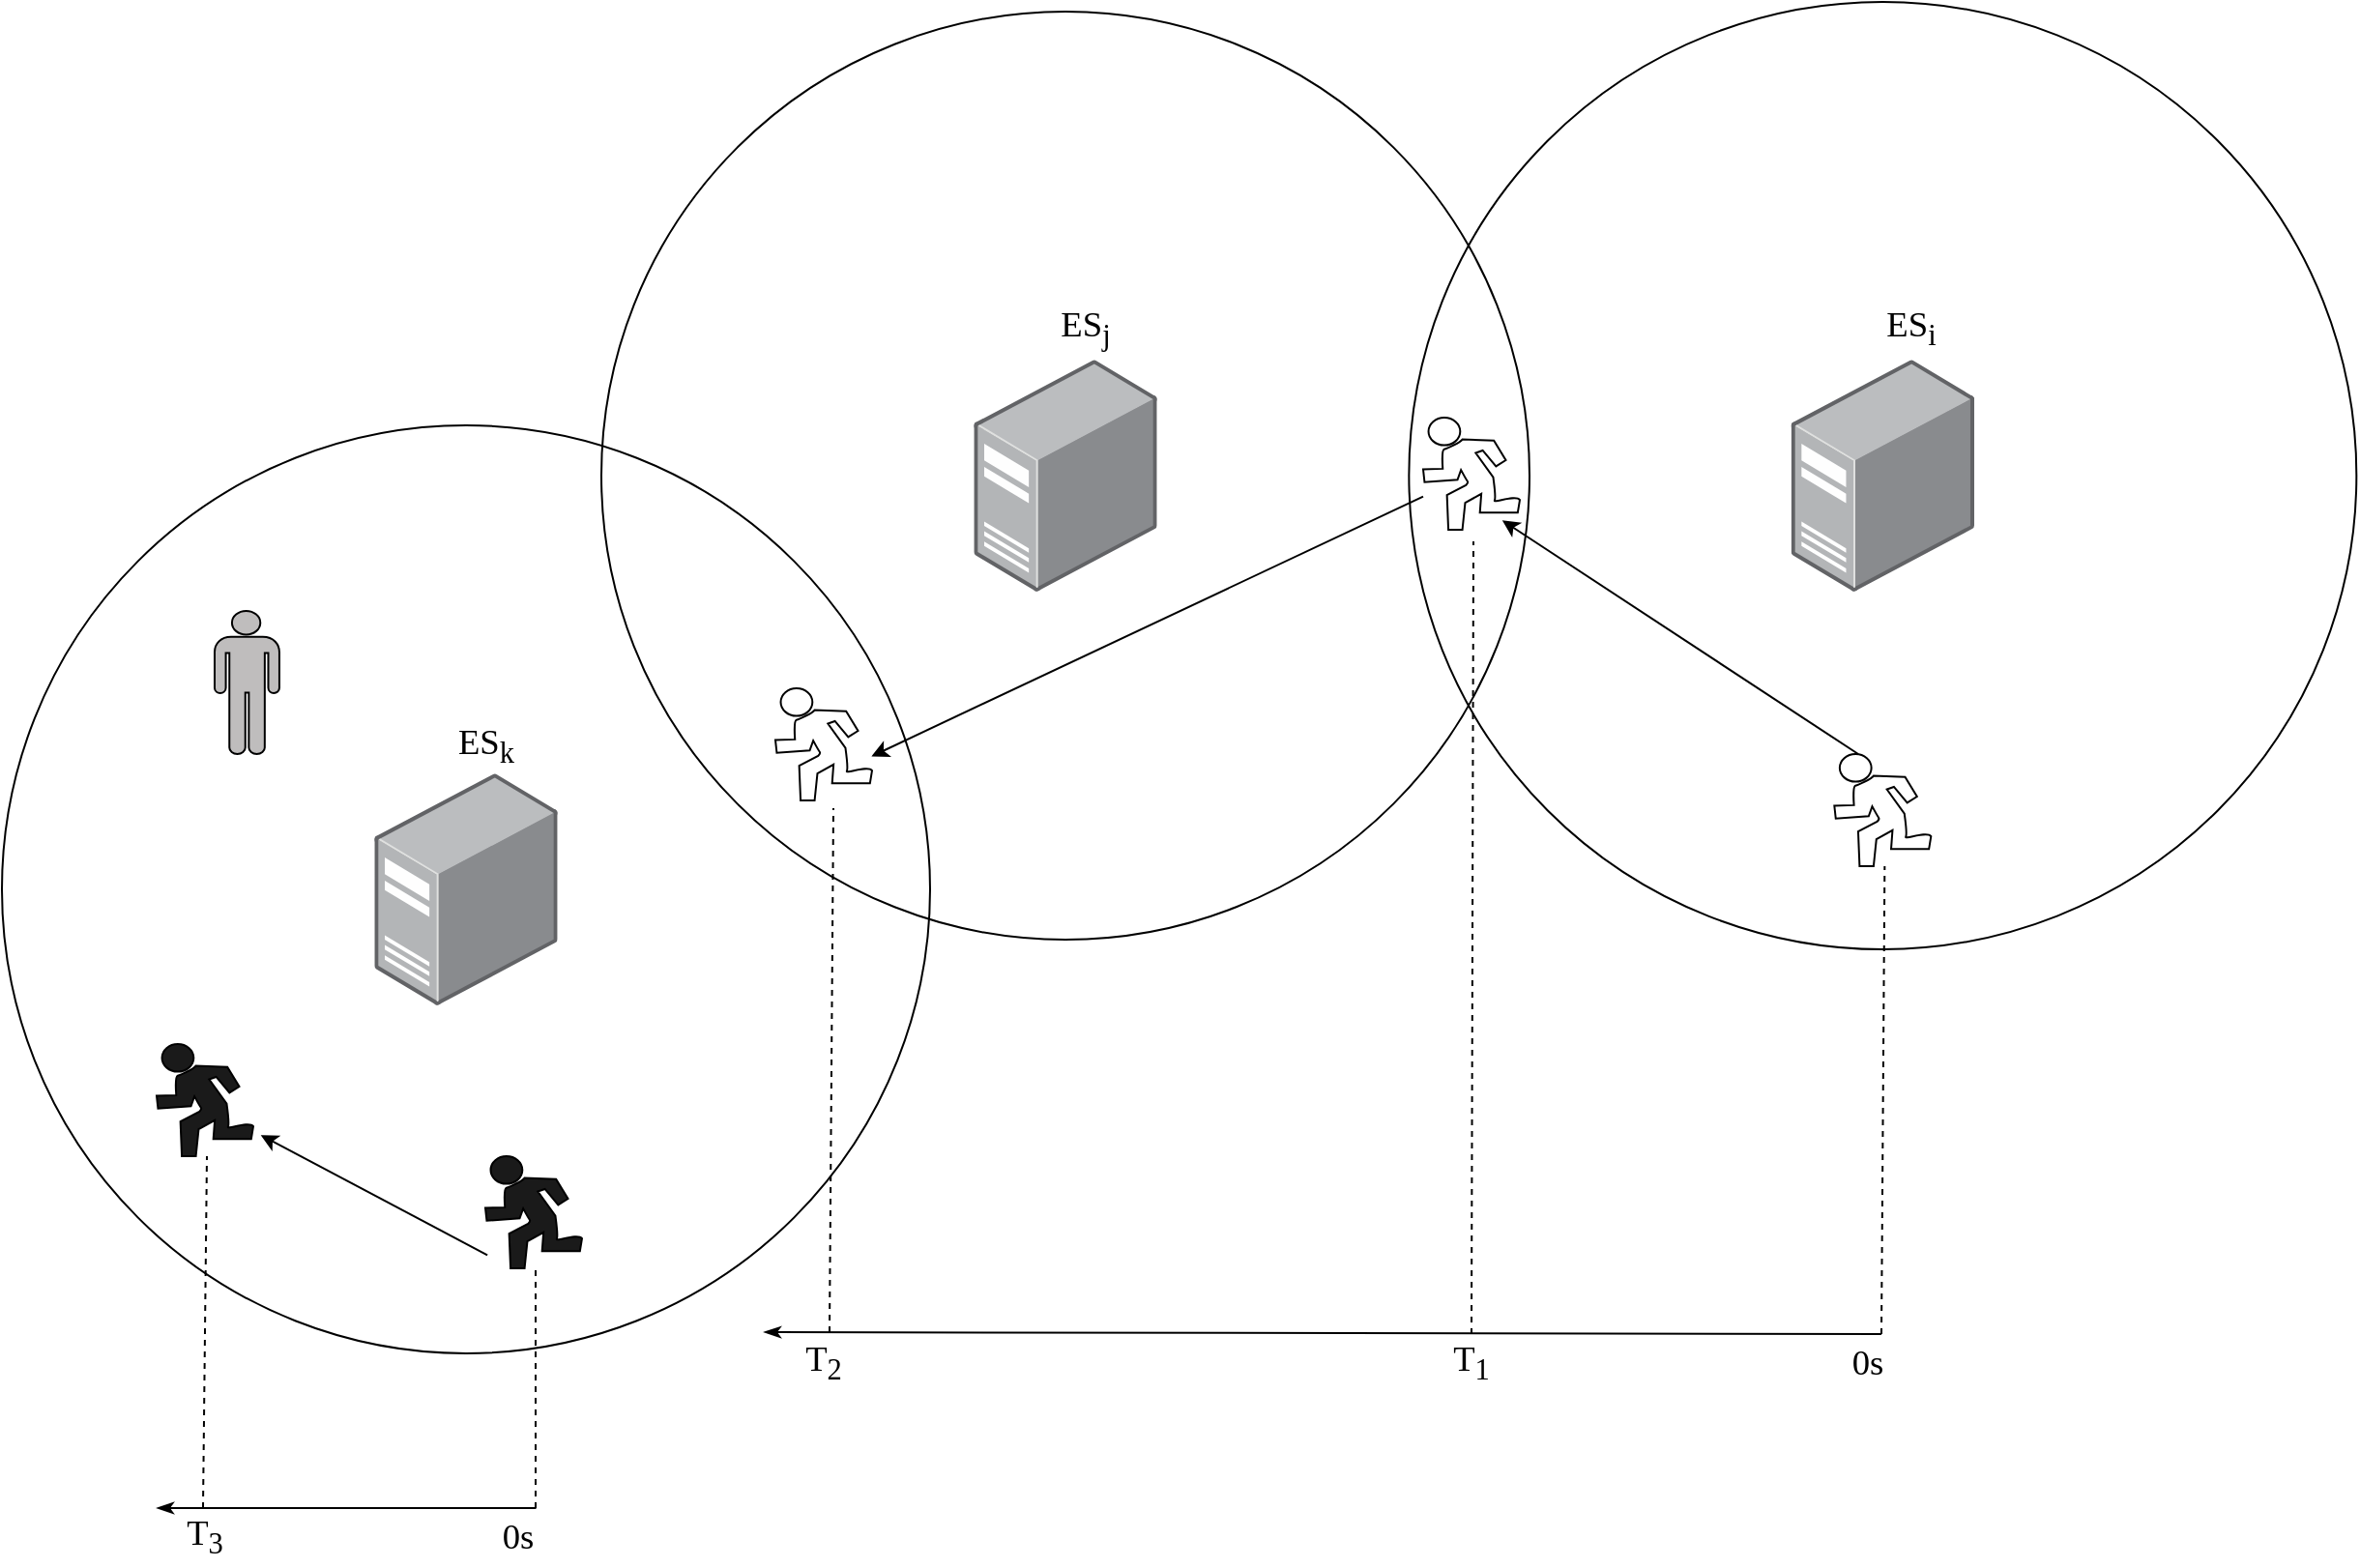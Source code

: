 <mxfile version="22.1.18" type="github">
  <diagram name="第 1 页" id="sI7hNG2p3jesubOJCjaC">
    <mxGraphModel dx="2211" dy="549" grid="1" gridSize="10" guides="1" tooltips="1" connect="1" arrows="1" fold="1" page="1" pageScale="1" pageWidth="827" pageHeight="1169" math="0" shadow="0">
      <root>
        <mxCell id="0" />
        <mxCell id="1" parent="0" />
        <mxCell id="WSqxyrb5zkdi1G1MjGqU-7" value="" style="ellipse;whiteSpace=wrap;html=1;aspect=fixed;fillColor=none;" vertex="1" parent="1">
          <mxGeometry x="-740" y="420" width="480" height="480" as="geometry" />
        </mxCell>
        <mxCell id="UUCEETkT0QkMfsPOzpdD-10" value="" style="ellipse;whiteSpace=wrap;html=1;aspect=fixed;fillColor=none;" parent="1" vertex="1">
          <mxGeometry x="-430" y="206" width="480" height="480" as="geometry" />
        </mxCell>
        <mxCell id="WSqxyrb5zkdi1G1MjGqU-1" value="" style="ellipse;whiteSpace=wrap;html=1;aspect=fixed;fillColor=none;" vertex="1" parent="1">
          <mxGeometry x="-12.33" y="201" width="490" height="490" as="geometry" />
        </mxCell>
        <mxCell id="UUCEETkT0QkMfsPOzpdD-7" value="" style="image;points=[];aspect=fixed;html=1;align=center;shadow=0;dashed=0;image=img/lib/allied_telesis/computer_and_terminals/Server_Desktop.svg;" parent="1" vertex="1">
          <mxGeometry x="-237.33" y="386" width="94.67" height="120" as="geometry" />
        </mxCell>
        <mxCell id="UUCEETkT0QkMfsPOzpdD-8" value="" style="image;points=[];aspect=fixed;html=1;align=center;shadow=0;dashed=0;image=img/lib/allied_telesis/computer_and_terminals/Server_Desktop.svg;" parent="1" vertex="1">
          <mxGeometry x="185.33" y="386" width="94.67" height="120" as="geometry" />
        </mxCell>
        <mxCell id="UUCEETkT0QkMfsPOzpdD-24" value="" style="shape=mxgraph.signs.sports.running;html=1;pointerEvents=1;fillColor=none;strokeColor=#000000;verticalLabelPosition=bottom;verticalAlign=top;align=center;fontColor=#fcfcfc;labelBorderColor=#ffffff;" parent="1" vertex="1">
          <mxGeometry x="207.66" y="590" width="50" height="58" as="geometry" />
        </mxCell>
        <mxCell id="UUCEETkT0QkMfsPOzpdD-25" value="" style="shape=mxgraph.signs.sports.running;html=1;pointerEvents=1;fillColor=none;strokeColor=#000000;verticalLabelPosition=bottom;verticalAlign=top;align=center;" parent="1" vertex="1">
          <mxGeometry x="-340" y="556" width="50" height="58" as="geometry" />
        </mxCell>
        <mxCell id="UUCEETkT0QkMfsPOzpdD-27" value="" style="shape=mxgraph.signs.sports.running;html=1;pointerEvents=1;fillColor=none;strokeColor=#000000;verticalLabelPosition=bottom;verticalAlign=top;align=center;" parent="1" vertex="1">
          <mxGeometry x="-5.0" y="416" width="50" height="58" as="geometry" />
        </mxCell>
        <mxCell id="WSqxyrb5zkdi1G1MjGqU-4" value="&lt;span style=&quot;font-size: 18.333px;&quot;&gt;ES&lt;sub&gt;j&lt;/sub&gt;&lt;/span&gt;" style="text;strokeColor=none;align=center;fillColor=none;html=1;verticalAlign=middle;whiteSpace=wrap;rounded=0;fontFamily=Times New Roman;" vertex="1" parent="1">
          <mxGeometry x="-237.33" y="340" width="115" height="60" as="geometry" />
        </mxCell>
        <mxCell id="WSqxyrb5zkdi1G1MjGqU-6" value="&lt;span style=&quot;font-size: 18.333px;&quot;&gt;ES&lt;sub&gt;i&lt;/sub&gt;&lt;/span&gt;" style="text;strokeColor=none;align=center;fillColor=none;html=1;verticalAlign=middle;whiteSpace=wrap;rounded=0;fontFamily=Times New Roman;" vertex="1" parent="1">
          <mxGeometry x="190" y="340" width="115" height="60" as="geometry" />
        </mxCell>
        <mxCell id="WSqxyrb5zkdi1G1MjGqU-8" value="" style="image;points=[];aspect=fixed;html=1;align=center;shadow=0;dashed=0;image=img/lib/allied_telesis/computer_and_terminals/Server_Desktop.svg;" vertex="1" parent="1">
          <mxGeometry x="-547.34" y="600" width="94.67" height="120" as="geometry" />
        </mxCell>
        <mxCell id="WSqxyrb5zkdi1G1MjGqU-9" value="&lt;span style=&quot;font-size: 18.333px;&quot;&gt;ES&lt;sub&gt;k&lt;/sub&gt;&lt;/span&gt;" style="text;strokeColor=none;align=center;fillColor=none;html=1;verticalAlign=middle;whiteSpace=wrap;rounded=0;fontFamily=Times New Roman;" vertex="1" parent="1">
          <mxGeometry x="-547.34" y="556" width="115" height="60" as="geometry" />
        </mxCell>
        <mxCell id="WSqxyrb5zkdi1G1MjGqU-10" value="" style="endArrow=classic;html=1;rounded=0;entryX=0.818;entryY=0.916;entryDx=0;entryDy=0;entryPerimeter=0;" edge="1" parent="1" target="UUCEETkT0QkMfsPOzpdD-27">
          <mxGeometry width="50" height="50" relative="1" as="geometry">
            <mxPoint x="220" y="590" as="sourcePoint" />
            <mxPoint x="270" y="540" as="targetPoint" />
          </mxGeometry>
        </mxCell>
        <mxCell id="WSqxyrb5zkdi1G1MjGqU-12" value="" style="endArrow=classic;html=1;rounded=0;entryX=0.994;entryY=0.607;entryDx=0;entryDy=0;entryPerimeter=0;" edge="1" parent="1" source="UUCEETkT0QkMfsPOzpdD-27" target="UUCEETkT0QkMfsPOzpdD-25">
          <mxGeometry width="50" height="50" relative="1" as="geometry">
            <mxPoint x="10" y="480" as="sourcePoint" />
            <mxPoint x="60" y="430" as="targetPoint" />
          </mxGeometry>
        </mxCell>
        <mxCell id="WSqxyrb5zkdi1G1MjGqU-16" value="" style="shape=mxgraph.signs.people.man_1;html=1;pointerEvents=1;fillColor=#BFBDBD;strokeColor=default;verticalLabelPosition=bottom;verticalAlign=top;align=center;sketch=0;" vertex="1" parent="1">
          <mxGeometry x="-630" y="516" width="33.5" height="74" as="geometry" />
        </mxCell>
        <mxCell id="WSqxyrb5zkdi1G1MjGqU-17" value="" style="endArrow=none;dashed=1;html=1;rounded=0;" edge="1" parent="1">
          <mxGeometry width="50" height="50" relative="1" as="geometry">
            <mxPoint x="-312" y="889" as="sourcePoint" />
            <mxPoint x="-310" y="618" as="targetPoint" />
          </mxGeometry>
        </mxCell>
        <mxCell id="WSqxyrb5zkdi1G1MjGqU-18" value="" style="endArrow=none;dashed=1;html=1;rounded=0;" edge="1" parent="1">
          <mxGeometry width="50" height="50" relative="1" as="geometry">
            <mxPoint x="20" y="890" as="sourcePoint" />
            <mxPoint x="21" y="480" as="targetPoint" />
          </mxGeometry>
        </mxCell>
        <mxCell id="WSqxyrb5zkdi1G1MjGqU-19" value="" style="endArrow=none;dashed=1;html=1;rounded=0;" edge="1" parent="1">
          <mxGeometry width="50" height="50" relative="1" as="geometry">
            <mxPoint x="232" y="890" as="sourcePoint" />
            <mxPoint x="233.67" y="648" as="targetPoint" />
          </mxGeometry>
        </mxCell>
        <mxCell id="WSqxyrb5zkdi1G1MjGqU-20" value="" style="endArrow=none;html=1;rounded=0;startArrow=classicThin;startFill=1;" edge="1" parent="1">
          <mxGeometry width="50" height="50" relative="1" as="geometry">
            <mxPoint x="-346" y="889" as="sourcePoint" />
            <mxPoint x="232" y="890" as="targetPoint" />
          </mxGeometry>
        </mxCell>
        <mxCell id="WSqxyrb5zkdi1G1MjGqU-21" value="&lt;span style=&quot;font-size: 18.333px;&quot;&gt;0s&lt;/span&gt;" style="text;strokeColor=none;align=center;fillColor=none;html=1;verticalAlign=middle;whiteSpace=wrap;rounded=0;fontFamily=Times New Roman;" vertex="1" parent="1">
          <mxGeometry x="200.0" y="890" width="50.17" height="30" as="geometry" />
        </mxCell>
        <mxCell id="WSqxyrb5zkdi1G1MjGqU-22" value="&lt;span style=&quot;font-size: 18.333px;&quot;&gt;T&lt;sub&gt;1&lt;/sub&gt;&lt;/span&gt;" style="text;strokeColor=none;align=center;fillColor=none;html=1;verticalAlign=middle;whiteSpace=wrap;rounded=0;fontFamily=Times New Roman;" vertex="1" parent="1">
          <mxGeometry x="-5.0" y="890" width="50.17" height="30" as="geometry" />
        </mxCell>
        <mxCell id="WSqxyrb5zkdi1G1MjGqU-23" value="&lt;span style=&quot;font-size: 18.333px;&quot;&gt;T&lt;sub&gt;2&lt;/sub&gt;&lt;/span&gt;" style="text;strokeColor=none;align=center;fillColor=none;html=1;verticalAlign=middle;whiteSpace=wrap;rounded=0;fontFamily=Times New Roman;" vertex="1" parent="1">
          <mxGeometry x="-340" y="890" width="50.17" height="30" as="geometry" />
        </mxCell>
        <mxCell id="WSqxyrb5zkdi1G1MjGqU-25" value="" style="shape=mxgraph.signs.sports.running;html=1;pointerEvents=1;fillColor=#1A1A1A;strokeColor=#000000;verticalLabelPosition=bottom;verticalAlign=top;align=center;" vertex="1" parent="1">
          <mxGeometry x="-660" y="740" width="50" height="58" as="geometry" />
        </mxCell>
        <mxCell id="WSqxyrb5zkdi1G1MjGqU-26" value="" style="shape=mxgraph.signs.sports.running;html=1;pointerEvents=1;fillColor=#1A1A1A;strokeColor=#000000;verticalLabelPosition=bottom;verticalAlign=top;align=center;" vertex="1" parent="1">
          <mxGeometry x="-490" y="798" width="50" height="58" as="geometry" />
        </mxCell>
        <mxCell id="WSqxyrb5zkdi1G1MjGqU-27" value="" style="endArrow=classic;html=1;rounded=0;entryX=1.077;entryY=0.812;entryDx=0;entryDy=0;entryPerimeter=0;exitX=0.021;exitY=0.882;exitDx=0;exitDy=0;exitPerimeter=0;" edge="1" parent="1" source="WSqxyrb5zkdi1G1MjGqU-26" target="WSqxyrb5zkdi1G1MjGqU-25">
          <mxGeometry width="50" height="50" relative="1" as="geometry">
            <mxPoint x="-500" y="848" as="sourcePoint" />
            <mxPoint x="-450" y="798" as="targetPoint" />
          </mxGeometry>
        </mxCell>
        <mxCell id="WSqxyrb5zkdi1G1MjGqU-28" value="" style="endArrow=none;dashed=1;html=1;rounded=0;" edge="1" parent="1">
          <mxGeometry width="50" height="50" relative="1" as="geometry">
            <mxPoint x="-636" y="980" as="sourcePoint" />
            <mxPoint x="-634" y="798" as="targetPoint" />
          </mxGeometry>
        </mxCell>
        <mxCell id="WSqxyrb5zkdi1G1MjGqU-29" value="" style="endArrow=none;dashed=1;html=1;rounded=0;" edge="1" parent="1">
          <mxGeometry width="50" height="50" relative="1" as="geometry">
            <mxPoint x="-464" y="980" as="sourcePoint" />
            <mxPoint x="-464" y="856" as="targetPoint" />
          </mxGeometry>
        </mxCell>
        <mxCell id="WSqxyrb5zkdi1G1MjGqU-30" value="" style="endArrow=none;html=1;rounded=0;startArrow=classicThin;startFill=1;" edge="1" parent="1">
          <mxGeometry width="50" height="50" relative="1" as="geometry">
            <mxPoint x="-660" y="980" as="sourcePoint" />
            <mxPoint x="-463.75" y="980" as="targetPoint" />
          </mxGeometry>
        </mxCell>
        <mxCell id="WSqxyrb5zkdi1G1MjGqU-31" value="&lt;span style=&quot;font-size: 18.333px;&quot;&gt;0s&lt;/span&gt;" style="text;strokeColor=none;align=center;fillColor=none;html=1;verticalAlign=middle;whiteSpace=wrap;rounded=0;fontFamily=Times New Roman;" vertex="1" parent="1">
          <mxGeometry x="-492.67" y="980" width="40" height="30" as="geometry" />
        </mxCell>
        <mxCell id="WSqxyrb5zkdi1G1MjGqU-32" value="&lt;span style=&quot;font-size: 18.333px;&quot;&gt;T&lt;sub&gt;3&lt;/sub&gt;&lt;/span&gt;" style="text;strokeColor=none;align=center;fillColor=none;html=1;verticalAlign=middle;whiteSpace=wrap;rounded=0;fontFamily=Times New Roman;" vertex="1" parent="1">
          <mxGeometry x="-660.17" y="980" width="50.17" height="30" as="geometry" />
        </mxCell>
      </root>
    </mxGraphModel>
  </diagram>
</mxfile>
